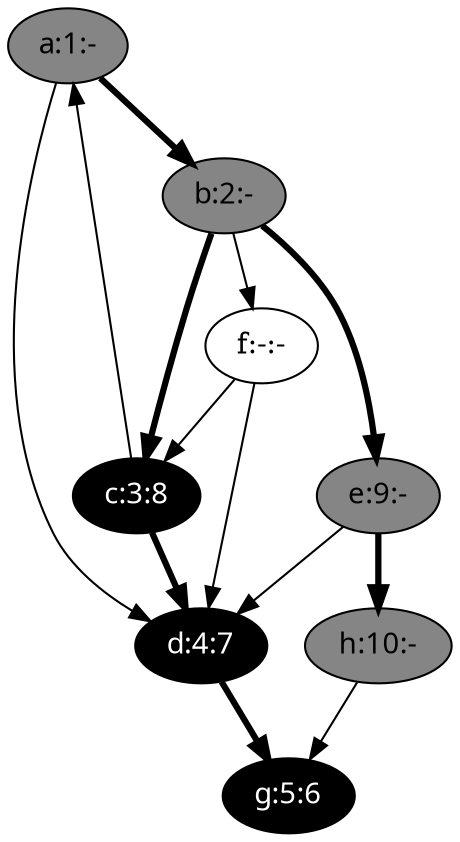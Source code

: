 Digraph {
a [ label="a:1:-" style=filled fontname="time-bold" fillcolor=gray52 ];
b [ label="b:2:-" style=filled fontname="time-bold" fillcolor=gray52 ];
c [ label="c:3:8" fontcolor=white style=filled fontname="time-bold" fillcolor=black ];
d [ label="d:4:7" fontcolor=white style=filled fontname="time-bold" fillcolor=black ];
e [ label="e:9:-" style=filled fontname="time-bold" fillcolor=gray52 ];
f [ label="f:-:-" ];
g [ label="g:5:6" fontcolor=white style=filled fontname="time-bold" fillcolor=black ];
h [ label="h:10:-" style=filled fontname="time-bold" fillcolor=gray52 ];
a->b[label="", penwidth=3];
a->d[label="", penwidth=1];
b->c[label="", penwidth=3];
b->e[label="", penwidth=3];
b->f[label="", penwidth=1];
c->a[label="", penwidth=1];
c->d[label="", penwidth=3];
d->g[label="", penwidth=3];
e->d[label="", penwidth=1];
e->h[label="", penwidth=3];
f->c[label="", penwidth=1];
f->d[label="", penwidth=1];
h->g[label="", penwidth=1];
}